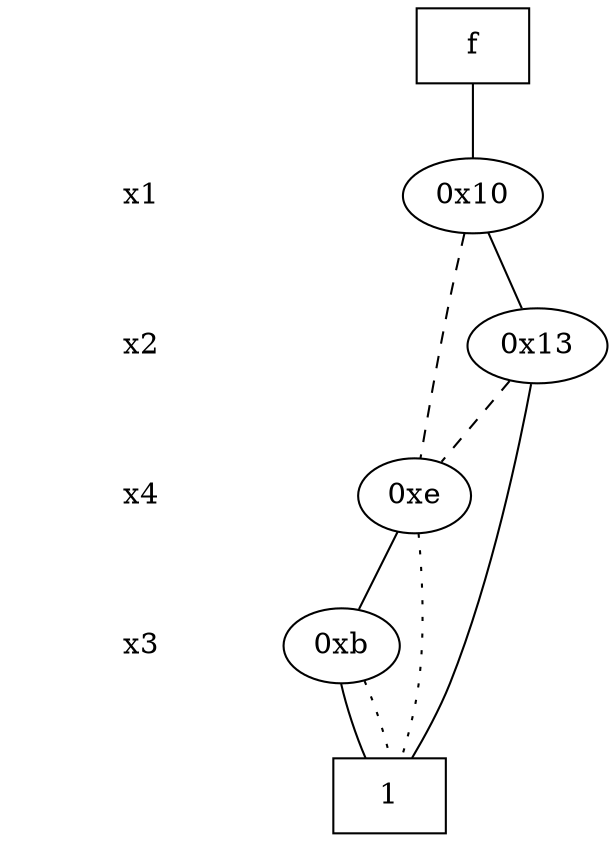 digraph "DD" {
size = "7.5,10"
center = true;
edge [dir = none];
{ node [shape = plaintext];
  edge [style = invis];
  "CONST NODES" [style = invis];
" x1 " -> " x2 " -> " x4 " -> " x3 " -> "CONST NODES"; 
}
{ rank = same; node [shape = box]; edge [style = invis];
"  f  "; }
{ rank = same; " x1 ";
"0x10";
}
{ rank = same; " x2 ";
"0x13";
}
{ rank = same; " x4 ";
"0xe";
}
{ rank = same; " x3 ";
"0xb";
}
{ rank = same; "CONST NODES";
{ node [shape = box]; "0x5";
}
}
"  f  " -> "0x10" [style = solid];
"0x10" -> "0x13";
"0x10" -> "0xe" [style = dashed];
"0x13" -> "0x5";
"0x13" -> "0xe" [style = dashed];
"0xe" -> "0xb";
"0xe" -> "0x5" [style = dotted];
"0xb" -> "0x5";
"0xb" -> "0x5" [style = dotted];
"0x5" [label = "1"];
}
